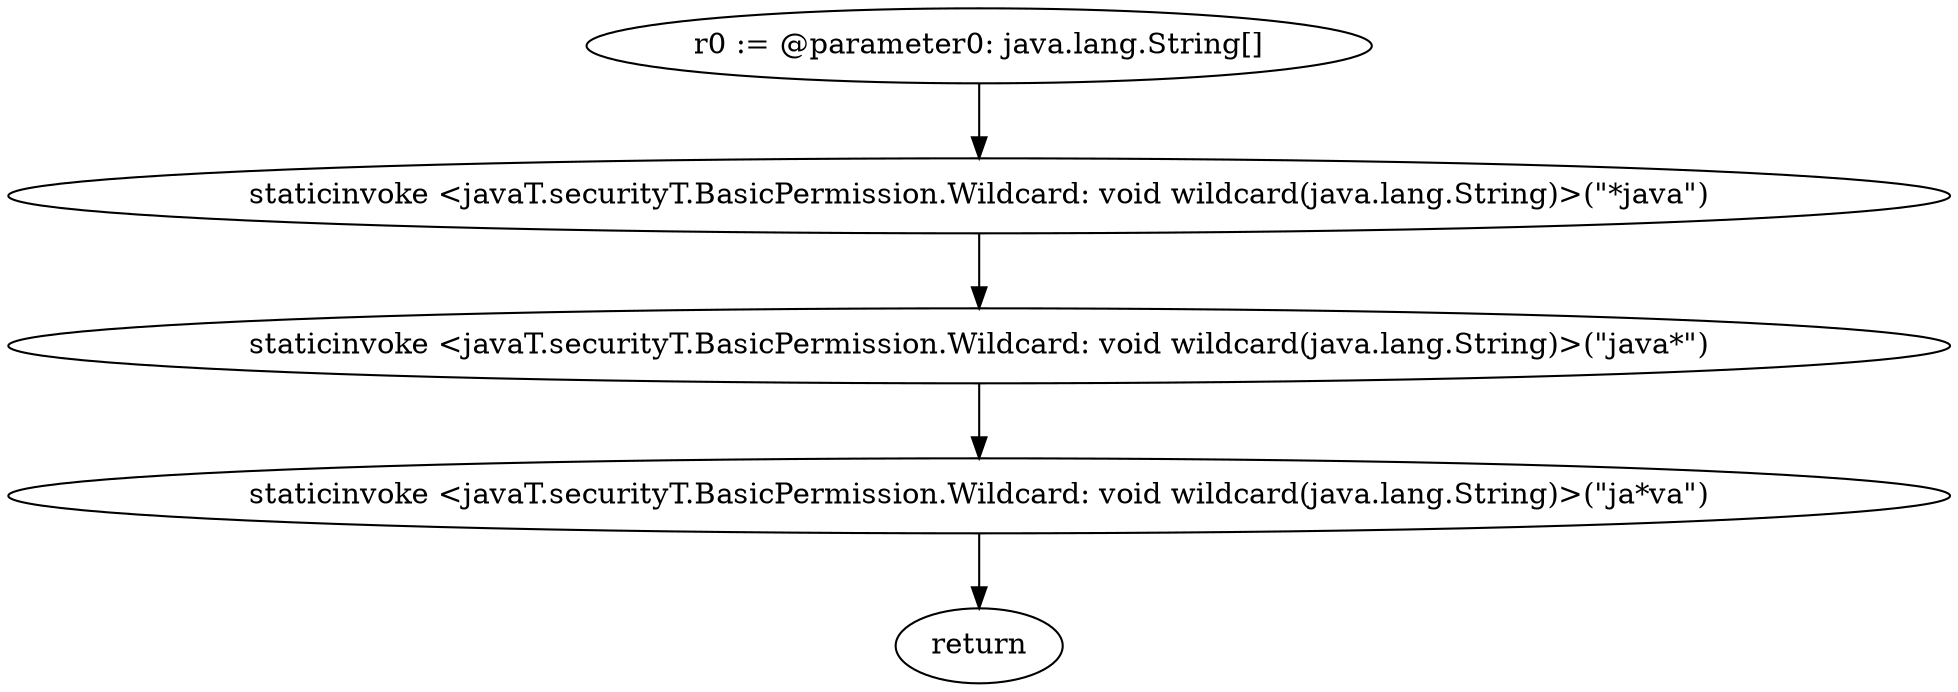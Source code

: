 digraph "unitGraph" {
    "r0 := @parameter0: java.lang.String[]"
    "staticinvoke <javaT.securityT.BasicPermission.Wildcard: void wildcard(java.lang.String)>(\"*java\")"
    "staticinvoke <javaT.securityT.BasicPermission.Wildcard: void wildcard(java.lang.String)>(\"java*\")"
    "staticinvoke <javaT.securityT.BasicPermission.Wildcard: void wildcard(java.lang.String)>(\"ja*va\")"
    "return"
    "r0 := @parameter0: java.lang.String[]"->"staticinvoke <javaT.securityT.BasicPermission.Wildcard: void wildcard(java.lang.String)>(\"*java\")";
    "staticinvoke <javaT.securityT.BasicPermission.Wildcard: void wildcard(java.lang.String)>(\"*java\")"->"staticinvoke <javaT.securityT.BasicPermission.Wildcard: void wildcard(java.lang.String)>(\"java*\")";
    "staticinvoke <javaT.securityT.BasicPermission.Wildcard: void wildcard(java.lang.String)>(\"java*\")"->"staticinvoke <javaT.securityT.BasicPermission.Wildcard: void wildcard(java.lang.String)>(\"ja*va\")";
    "staticinvoke <javaT.securityT.BasicPermission.Wildcard: void wildcard(java.lang.String)>(\"ja*va\")"->"return";
}
